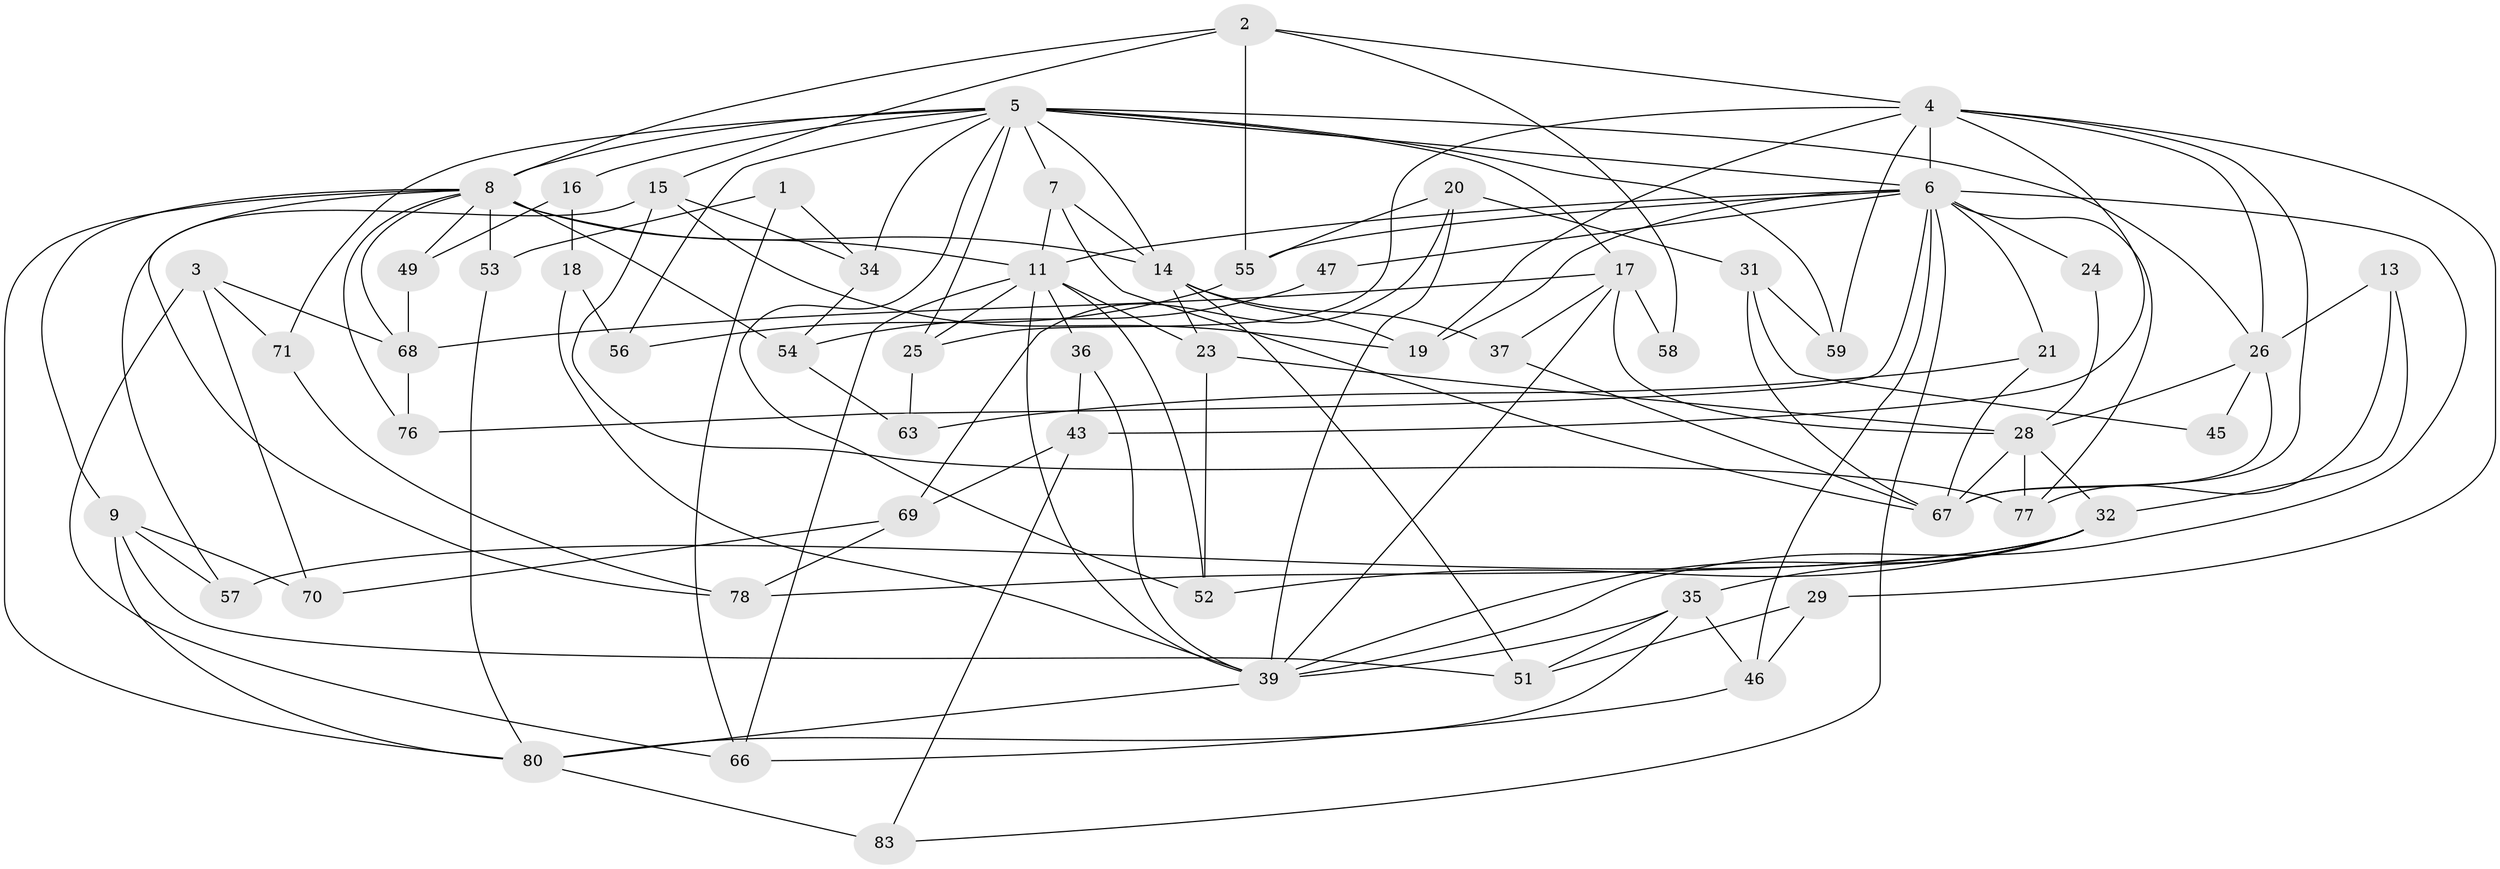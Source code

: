 // original degree distribution, {3: 0.3373493975903614, 5: 0.10843373493975904, 2: 0.07228915662650602, 4: 0.3373493975903614, 6: 0.10843373493975904, 7: 0.012048192771084338, 9: 0.024096385542168676}
// Generated by graph-tools (version 1.1) at 2025/18/03/04/25 18:18:41]
// undirected, 58 vertices, 135 edges
graph export_dot {
graph [start="1"]
  node [color=gray90,style=filled];
  1;
  2;
  3 [super="+44"];
  4 [super="+41"];
  5 [super="+74+22"];
  6 [super="+10+12"];
  7 [super="+64"];
  8 [super="+27+50+62"];
  9 [super="+60"];
  11 [super="+40+30"];
  13;
  14 [super="+82+42"];
  15;
  16;
  17;
  18;
  19;
  20;
  21;
  23;
  24;
  25;
  26 [super="+38"];
  28 [super="+33"];
  29;
  31;
  32 [super="+61+75"];
  34;
  35 [super="+73"];
  36;
  37 [super="+81"];
  39;
  43;
  45;
  46;
  47;
  49;
  51;
  52;
  53;
  54;
  55;
  56;
  57;
  58;
  59;
  63;
  66;
  67 [super="+72"];
  68;
  69;
  70;
  71;
  76;
  77;
  78;
  80;
  83;
  1 -- 34;
  1 -- 53;
  1 -- 66;
  2 -- 15;
  2 -- 8;
  2 -- 55;
  2 -- 58;
  2 -- 4;
  3 -- 68;
  3 -- 66;
  3 -- 70;
  3 -- 71;
  4 -- 25;
  4 -- 19;
  4 -- 67;
  4 -- 59;
  4 -- 43;
  4 -- 29;
  4 -- 6;
  4 -- 26;
  5 -- 52;
  5 -- 16;
  5 -- 56;
  5 -- 71;
  5 -- 7 [weight=2];
  5 -- 8;
  5 -- 59;
  5 -- 14;
  5 -- 6;
  5 -- 17;
  5 -- 34;
  5 -- 25;
  5 -- 26;
  6 -- 76;
  6 -- 55;
  6 -- 46;
  6 -- 39;
  6 -- 11;
  6 -- 77;
  6 -- 47;
  6 -- 19;
  6 -- 83;
  6 -- 21;
  6 -- 24;
  7 -- 67 [weight=2];
  7 -- 11;
  7 -- 14;
  8 -- 49;
  8 -- 78 [weight=2];
  8 -- 14 [weight=3];
  8 -- 9;
  8 -- 53;
  8 -- 54;
  8 -- 76;
  8 -- 80;
  8 -- 68;
  8 -- 11;
  9 -- 80;
  9 -- 70;
  9 -- 51;
  9 -- 57;
  11 -- 36;
  11 -- 25;
  11 -- 66;
  11 -- 52;
  11 -- 39;
  11 -- 23;
  13 -- 77;
  13 -- 32;
  13 -- 26;
  14 -- 19;
  14 -- 51;
  14 -- 37;
  14 -- 23;
  15 -- 19;
  15 -- 77;
  15 -- 34;
  15 -- 57;
  16 -- 18;
  16 -- 49;
  17 -- 68;
  17 -- 39;
  17 -- 28;
  17 -- 37;
  17 -- 58;
  18 -- 39;
  18 -- 56;
  20 -- 39;
  20 -- 55;
  20 -- 31;
  20 -- 69;
  21 -- 67;
  21 -- 63;
  23 -- 52;
  23 -- 28;
  24 -- 28;
  25 -- 63;
  26 -- 45;
  26 -- 28;
  26 -- 67;
  28 -- 77;
  28 -- 32;
  28 -- 67;
  29 -- 51;
  29 -- 46;
  31 -- 45;
  31 -- 59;
  31 -- 67;
  32 -- 39;
  32 -- 78;
  32 -- 35 [weight=2];
  32 -- 57;
  32 -- 52;
  34 -- 54;
  35 -- 46;
  35 -- 39;
  35 -- 51;
  35 -- 80;
  36 -- 39;
  36 -- 43;
  37 -- 67;
  39 -- 80;
  43 -- 83;
  43 -- 69;
  46 -- 66;
  47 -- 54;
  49 -- 68;
  53 -- 80;
  54 -- 63;
  55 -- 56;
  68 -- 76;
  69 -- 70;
  69 -- 78;
  71 -- 78;
  80 -- 83;
}
